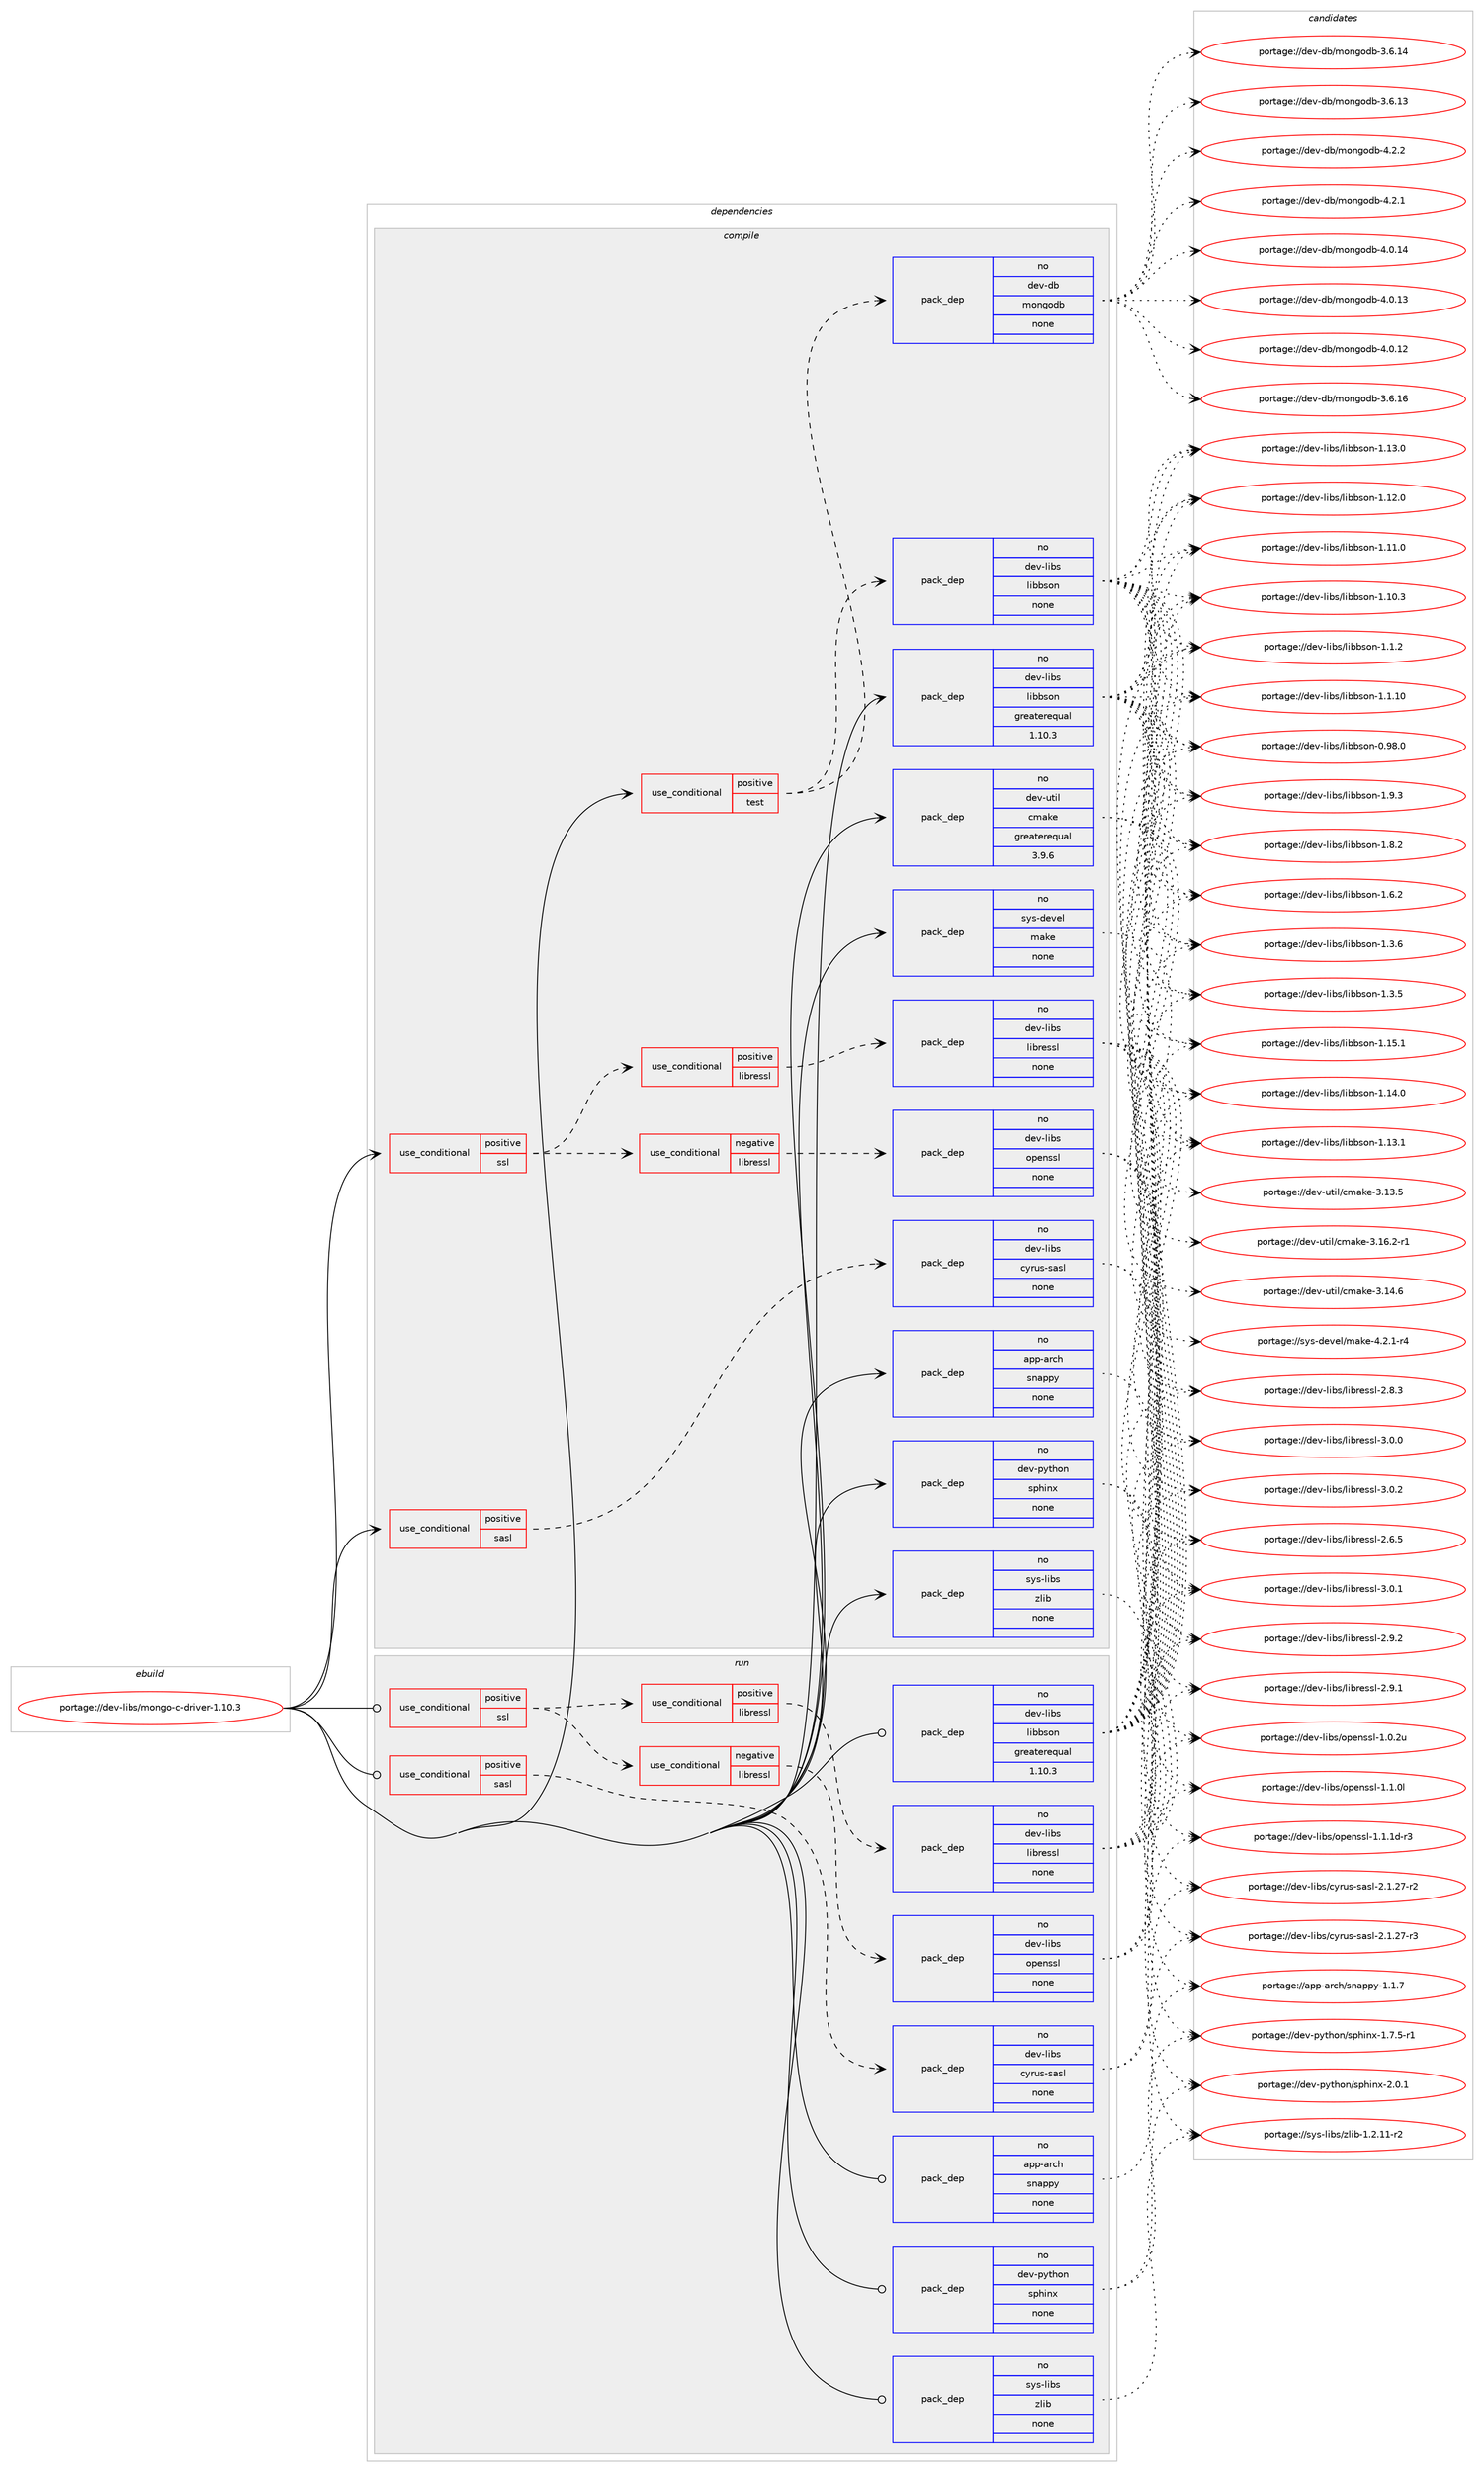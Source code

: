 digraph prolog {

# *************
# Graph options
# *************

newrank=true;
concentrate=true;
compound=true;
graph [rankdir=LR,fontname=Helvetica,fontsize=10,ranksep=1.5];#, ranksep=2.5, nodesep=0.2];
edge  [arrowhead=vee];
node  [fontname=Helvetica,fontsize=10];

# **********
# The ebuild
# **********

subgraph cluster_leftcol {
color=gray;
label=<<i>ebuild</i>>;
id [label="portage://dev-libs/mongo-c-driver-1.10.3", color=red, width=4, href="../dev-libs/mongo-c-driver-1.10.3.svg"];
}

# ****************
# The dependencies
# ****************

subgraph cluster_midcol {
color=gray;
label=<<i>dependencies</i>>;
subgraph cluster_compile {
fillcolor="#eeeeee";
style=filled;
label=<<i>compile</i>>;
subgraph cond124419 {
dependency509387 [label=<<TABLE BORDER="0" CELLBORDER="1" CELLSPACING="0" CELLPADDING="4"><TR><TD ROWSPAN="3" CELLPADDING="10">use_conditional</TD></TR><TR><TD>positive</TD></TR><TR><TD>sasl</TD></TR></TABLE>>, shape=none, color=red];
subgraph pack379774 {
dependency509388 [label=<<TABLE BORDER="0" CELLBORDER="1" CELLSPACING="0" CELLPADDING="4" WIDTH="220"><TR><TD ROWSPAN="6" CELLPADDING="30">pack_dep</TD></TR><TR><TD WIDTH="110">no</TD></TR><TR><TD>dev-libs</TD></TR><TR><TD>cyrus-sasl</TD></TR><TR><TD>none</TD></TR><TR><TD></TD></TR></TABLE>>, shape=none, color=blue];
}
dependency509387:e -> dependency509388:w [weight=20,style="dashed",arrowhead="vee"];
}
id:e -> dependency509387:w [weight=20,style="solid",arrowhead="vee"];
subgraph cond124420 {
dependency509389 [label=<<TABLE BORDER="0" CELLBORDER="1" CELLSPACING="0" CELLPADDING="4"><TR><TD ROWSPAN="3" CELLPADDING="10">use_conditional</TD></TR><TR><TD>positive</TD></TR><TR><TD>ssl</TD></TR></TABLE>>, shape=none, color=red];
subgraph cond124421 {
dependency509390 [label=<<TABLE BORDER="0" CELLBORDER="1" CELLSPACING="0" CELLPADDING="4"><TR><TD ROWSPAN="3" CELLPADDING="10">use_conditional</TD></TR><TR><TD>negative</TD></TR><TR><TD>libressl</TD></TR></TABLE>>, shape=none, color=red];
subgraph pack379775 {
dependency509391 [label=<<TABLE BORDER="0" CELLBORDER="1" CELLSPACING="0" CELLPADDING="4" WIDTH="220"><TR><TD ROWSPAN="6" CELLPADDING="30">pack_dep</TD></TR><TR><TD WIDTH="110">no</TD></TR><TR><TD>dev-libs</TD></TR><TR><TD>openssl</TD></TR><TR><TD>none</TD></TR><TR><TD></TD></TR></TABLE>>, shape=none, color=blue];
}
dependency509390:e -> dependency509391:w [weight=20,style="dashed",arrowhead="vee"];
}
dependency509389:e -> dependency509390:w [weight=20,style="dashed",arrowhead="vee"];
subgraph cond124422 {
dependency509392 [label=<<TABLE BORDER="0" CELLBORDER="1" CELLSPACING="0" CELLPADDING="4"><TR><TD ROWSPAN="3" CELLPADDING="10">use_conditional</TD></TR><TR><TD>positive</TD></TR><TR><TD>libressl</TD></TR></TABLE>>, shape=none, color=red];
subgraph pack379776 {
dependency509393 [label=<<TABLE BORDER="0" CELLBORDER="1" CELLSPACING="0" CELLPADDING="4" WIDTH="220"><TR><TD ROWSPAN="6" CELLPADDING="30">pack_dep</TD></TR><TR><TD WIDTH="110">no</TD></TR><TR><TD>dev-libs</TD></TR><TR><TD>libressl</TD></TR><TR><TD>none</TD></TR><TR><TD></TD></TR></TABLE>>, shape=none, color=blue];
}
dependency509392:e -> dependency509393:w [weight=20,style="dashed",arrowhead="vee"];
}
dependency509389:e -> dependency509392:w [weight=20,style="dashed",arrowhead="vee"];
}
id:e -> dependency509389:w [weight=20,style="solid",arrowhead="vee"];
subgraph cond124423 {
dependency509394 [label=<<TABLE BORDER="0" CELLBORDER="1" CELLSPACING="0" CELLPADDING="4"><TR><TD ROWSPAN="3" CELLPADDING="10">use_conditional</TD></TR><TR><TD>positive</TD></TR><TR><TD>test</TD></TR></TABLE>>, shape=none, color=red];
subgraph pack379777 {
dependency509395 [label=<<TABLE BORDER="0" CELLBORDER="1" CELLSPACING="0" CELLPADDING="4" WIDTH="220"><TR><TD ROWSPAN="6" CELLPADDING="30">pack_dep</TD></TR><TR><TD WIDTH="110">no</TD></TR><TR><TD>dev-db</TD></TR><TR><TD>mongodb</TD></TR><TR><TD>none</TD></TR><TR><TD></TD></TR></TABLE>>, shape=none, color=blue];
}
dependency509394:e -> dependency509395:w [weight=20,style="dashed",arrowhead="vee"];
subgraph pack379778 {
dependency509396 [label=<<TABLE BORDER="0" CELLBORDER="1" CELLSPACING="0" CELLPADDING="4" WIDTH="220"><TR><TD ROWSPAN="6" CELLPADDING="30">pack_dep</TD></TR><TR><TD WIDTH="110">no</TD></TR><TR><TD>dev-libs</TD></TR><TR><TD>libbson</TD></TR><TR><TD>none</TD></TR><TR><TD></TD></TR></TABLE>>, shape=none, color=blue];
}
dependency509394:e -> dependency509396:w [weight=20,style="dashed",arrowhead="vee"];
}
id:e -> dependency509394:w [weight=20,style="solid",arrowhead="vee"];
subgraph pack379779 {
dependency509397 [label=<<TABLE BORDER="0" CELLBORDER="1" CELLSPACING="0" CELLPADDING="4" WIDTH="220"><TR><TD ROWSPAN="6" CELLPADDING="30">pack_dep</TD></TR><TR><TD WIDTH="110">no</TD></TR><TR><TD>app-arch</TD></TR><TR><TD>snappy</TD></TR><TR><TD>none</TD></TR><TR><TD></TD></TR></TABLE>>, shape=none, color=blue];
}
id:e -> dependency509397:w [weight=20,style="solid",arrowhead="vee"];
subgraph pack379780 {
dependency509398 [label=<<TABLE BORDER="0" CELLBORDER="1" CELLSPACING="0" CELLPADDING="4" WIDTH="220"><TR><TD ROWSPAN="6" CELLPADDING="30">pack_dep</TD></TR><TR><TD WIDTH="110">no</TD></TR><TR><TD>dev-libs</TD></TR><TR><TD>libbson</TD></TR><TR><TD>greaterequal</TD></TR><TR><TD>1.10.3</TD></TR></TABLE>>, shape=none, color=blue];
}
id:e -> dependency509398:w [weight=20,style="solid",arrowhead="vee"];
subgraph pack379781 {
dependency509399 [label=<<TABLE BORDER="0" CELLBORDER="1" CELLSPACING="0" CELLPADDING="4" WIDTH="220"><TR><TD ROWSPAN="6" CELLPADDING="30">pack_dep</TD></TR><TR><TD WIDTH="110">no</TD></TR><TR><TD>dev-python</TD></TR><TR><TD>sphinx</TD></TR><TR><TD>none</TD></TR><TR><TD></TD></TR></TABLE>>, shape=none, color=blue];
}
id:e -> dependency509399:w [weight=20,style="solid",arrowhead="vee"];
subgraph pack379782 {
dependency509400 [label=<<TABLE BORDER="0" CELLBORDER="1" CELLSPACING="0" CELLPADDING="4" WIDTH="220"><TR><TD ROWSPAN="6" CELLPADDING="30">pack_dep</TD></TR><TR><TD WIDTH="110">no</TD></TR><TR><TD>dev-util</TD></TR><TR><TD>cmake</TD></TR><TR><TD>greaterequal</TD></TR><TR><TD>3.9.6</TD></TR></TABLE>>, shape=none, color=blue];
}
id:e -> dependency509400:w [weight=20,style="solid",arrowhead="vee"];
subgraph pack379783 {
dependency509401 [label=<<TABLE BORDER="0" CELLBORDER="1" CELLSPACING="0" CELLPADDING="4" WIDTH="220"><TR><TD ROWSPAN="6" CELLPADDING="30">pack_dep</TD></TR><TR><TD WIDTH="110">no</TD></TR><TR><TD>sys-devel</TD></TR><TR><TD>make</TD></TR><TR><TD>none</TD></TR><TR><TD></TD></TR></TABLE>>, shape=none, color=blue];
}
id:e -> dependency509401:w [weight=20,style="solid",arrowhead="vee"];
subgraph pack379784 {
dependency509402 [label=<<TABLE BORDER="0" CELLBORDER="1" CELLSPACING="0" CELLPADDING="4" WIDTH="220"><TR><TD ROWSPAN="6" CELLPADDING="30">pack_dep</TD></TR><TR><TD WIDTH="110">no</TD></TR><TR><TD>sys-libs</TD></TR><TR><TD>zlib</TD></TR><TR><TD>none</TD></TR><TR><TD></TD></TR></TABLE>>, shape=none, color=blue];
}
id:e -> dependency509402:w [weight=20,style="solid",arrowhead="vee"];
}
subgraph cluster_compileandrun {
fillcolor="#eeeeee";
style=filled;
label=<<i>compile and run</i>>;
}
subgraph cluster_run {
fillcolor="#eeeeee";
style=filled;
label=<<i>run</i>>;
subgraph cond124424 {
dependency509403 [label=<<TABLE BORDER="0" CELLBORDER="1" CELLSPACING="0" CELLPADDING="4"><TR><TD ROWSPAN="3" CELLPADDING="10">use_conditional</TD></TR><TR><TD>positive</TD></TR><TR><TD>sasl</TD></TR></TABLE>>, shape=none, color=red];
subgraph pack379785 {
dependency509404 [label=<<TABLE BORDER="0" CELLBORDER="1" CELLSPACING="0" CELLPADDING="4" WIDTH="220"><TR><TD ROWSPAN="6" CELLPADDING="30">pack_dep</TD></TR><TR><TD WIDTH="110">no</TD></TR><TR><TD>dev-libs</TD></TR><TR><TD>cyrus-sasl</TD></TR><TR><TD>none</TD></TR><TR><TD></TD></TR></TABLE>>, shape=none, color=blue];
}
dependency509403:e -> dependency509404:w [weight=20,style="dashed",arrowhead="vee"];
}
id:e -> dependency509403:w [weight=20,style="solid",arrowhead="odot"];
subgraph cond124425 {
dependency509405 [label=<<TABLE BORDER="0" CELLBORDER="1" CELLSPACING="0" CELLPADDING="4"><TR><TD ROWSPAN="3" CELLPADDING="10">use_conditional</TD></TR><TR><TD>positive</TD></TR><TR><TD>ssl</TD></TR></TABLE>>, shape=none, color=red];
subgraph cond124426 {
dependency509406 [label=<<TABLE BORDER="0" CELLBORDER="1" CELLSPACING="0" CELLPADDING="4"><TR><TD ROWSPAN="3" CELLPADDING="10">use_conditional</TD></TR><TR><TD>negative</TD></TR><TR><TD>libressl</TD></TR></TABLE>>, shape=none, color=red];
subgraph pack379786 {
dependency509407 [label=<<TABLE BORDER="0" CELLBORDER="1" CELLSPACING="0" CELLPADDING="4" WIDTH="220"><TR><TD ROWSPAN="6" CELLPADDING="30">pack_dep</TD></TR><TR><TD WIDTH="110">no</TD></TR><TR><TD>dev-libs</TD></TR><TR><TD>openssl</TD></TR><TR><TD>none</TD></TR><TR><TD></TD></TR></TABLE>>, shape=none, color=blue];
}
dependency509406:e -> dependency509407:w [weight=20,style="dashed",arrowhead="vee"];
}
dependency509405:e -> dependency509406:w [weight=20,style="dashed",arrowhead="vee"];
subgraph cond124427 {
dependency509408 [label=<<TABLE BORDER="0" CELLBORDER="1" CELLSPACING="0" CELLPADDING="4"><TR><TD ROWSPAN="3" CELLPADDING="10">use_conditional</TD></TR><TR><TD>positive</TD></TR><TR><TD>libressl</TD></TR></TABLE>>, shape=none, color=red];
subgraph pack379787 {
dependency509409 [label=<<TABLE BORDER="0" CELLBORDER="1" CELLSPACING="0" CELLPADDING="4" WIDTH="220"><TR><TD ROWSPAN="6" CELLPADDING="30">pack_dep</TD></TR><TR><TD WIDTH="110">no</TD></TR><TR><TD>dev-libs</TD></TR><TR><TD>libressl</TD></TR><TR><TD>none</TD></TR><TR><TD></TD></TR></TABLE>>, shape=none, color=blue];
}
dependency509408:e -> dependency509409:w [weight=20,style="dashed",arrowhead="vee"];
}
dependency509405:e -> dependency509408:w [weight=20,style="dashed",arrowhead="vee"];
}
id:e -> dependency509405:w [weight=20,style="solid",arrowhead="odot"];
subgraph pack379788 {
dependency509410 [label=<<TABLE BORDER="0" CELLBORDER="1" CELLSPACING="0" CELLPADDING="4" WIDTH="220"><TR><TD ROWSPAN="6" CELLPADDING="30">pack_dep</TD></TR><TR><TD WIDTH="110">no</TD></TR><TR><TD>app-arch</TD></TR><TR><TD>snappy</TD></TR><TR><TD>none</TD></TR><TR><TD></TD></TR></TABLE>>, shape=none, color=blue];
}
id:e -> dependency509410:w [weight=20,style="solid",arrowhead="odot"];
subgraph pack379789 {
dependency509411 [label=<<TABLE BORDER="0" CELLBORDER="1" CELLSPACING="0" CELLPADDING="4" WIDTH="220"><TR><TD ROWSPAN="6" CELLPADDING="30">pack_dep</TD></TR><TR><TD WIDTH="110">no</TD></TR><TR><TD>dev-libs</TD></TR><TR><TD>libbson</TD></TR><TR><TD>greaterequal</TD></TR><TR><TD>1.10.3</TD></TR></TABLE>>, shape=none, color=blue];
}
id:e -> dependency509411:w [weight=20,style="solid",arrowhead="odot"];
subgraph pack379790 {
dependency509412 [label=<<TABLE BORDER="0" CELLBORDER="1" CELLSPACING="0" CELLPADDING="4" WIDTH="220"><TR><TD ROWSPAN="6" CELLPADDING="30">pack_dep</TD></TR><TR><TD WIDTH="110">no</TD></TR><TR><TD>dev-python</TD></TR><TR><TD>sphinx</TD></TR><TR><TD>none</TD></TR><TR><TD></TD></TR></TABLE>>, shape=none, color=blue];
}
id:e -> dependency509412:w [weight=20,style="solid",arrowhead="odot"];
subgraph pack379791 {
dependency509413 [label=<<TABLE BORDER="0" CELLBORDER="1" CELLSPACING="0" CELLPADDING="4" WIDTH="220"><TR><TD ROWSPAN="6" CELLPADDING="30">pack_dep</TD></TR><TR><TD WIDTH="110">no</TD></TR><TR><TD>sys-libs</TD></TR><TR><TD>zlib</TD></TR><TR><TD>none</TD></TR><TR><TD></TD></TR></TABLE>>, shape=none, color=blue];
}
id:e -> dependency509413:w [weight=20,style="solid",arrowhead="odot"];
}
}

# **************
# The candidates
# **************

subgraph cluster_choices {
rank=same;
color=gray;
label=<<i>candidates</i>>;

subgraph choice379774 {
color=black;
nodesep=1;
choice100101118451081059811547991211141171154511597115108455046494650554511451 [label="portage://dev-libs/cyrus-sasl-2.1.27-r3", color=red, width=4,href="../dev-libs/cyrus-sasl-2.1.27-r3.svg"];
choice100101118451081059811547991211141171154511597115108455046494650554511450 [label="portage://dev-libs/cyrus-sasl-2.1.27-r2", color=red, width=4,href="../dev-libs/cyrus-sasl-2.1.27-r2.svg"];
dependency509388:e -> choice100101118451081059811547991211141171154511597115108455046494650554511451:w [style=dotted,weight="100"];
dependency509388:e -> choice100101118451081059811547991211141171154511597115108455046494650554511450:w [style=dotted,weight="100"];
}
subgraph choice379775 {
color=black;
nodesep=1;
choice1001011184510810598115471111121011101151151084549464946491004511451 [label="portage://dev-libs/openssl-1.1.1d-r3", color=red, width=4,href="../dev-libs/openssl-1.1.1d-r3.svg"];
choice100101118451081059811547111112101110115115108454946494648108 [label="portage://dev-libs/openssl-1.1.0l", color=red, width=4,href="../dev-libs/openssl-1.1.0l.svg"];
choice100101118451081059811547111112101110115115108454946484650117 [label="portage://dev-libs/openssl-1.0.2u", color=red, width=4,href="../dev-libs/openssl-1.0.2u.svg"];
dependency509391:e -> choice1001011184510810598115471111121011101151151084549464946491004511451:w [style=dotted,weight="100"];
dependency509391:e -> choice100101118451081059811547111112101110115115108454946494648108:w [style=dotted,weight="100"];
dependency509391:e -> choice100101118451081059811547111112101110115115108454946484650117:w [style=dotted,weight="100"];
}
subgraph choice379776 {
color=black;
nodesep=1;
choice10010111845108105981154710810598114101115115108455146484650 [label="portage://dev-libs/libressl-3.0.2", color=red, width=4,href="../dev-libs/libressl-3.0.2.svg"];
choice10010111845108105981154710810598114101115115108455146484649 [label="portage://dev-libs/libressl-3.0.1", color=red, width=4,href="../dev-libs/libressl-3.0.1.svg"];
choice10010111845108105981154710810598114101115115108455146484648 [label="portage://dev-libs/libressl-3.0.0", color=red, width=4,href="../dev-libs/libressl-3.0.0.svg"];
choice10010111845108105981154710810598114101115115108455046574650 [label="portage://dev-libs/libressl-2.9.2", color=red, width=4,href="../dev-libs/libressl-2.9.2.svg"];
choice10010111845108105981154710810598114101115115108455046574649 [label="portage://dev-libs/libressl-2.9.1", color=red, width=4,href="../dev-libs/libressl-2.9.1.svg"];
choice10010111845108105981154710810598114101115115108455046564651 [label="portage://dev-libs/libressl-2.8.3", color=red, width=4,href="../dev-libs/libressl-2.8.3.svg"];
choice10010111845108105981154710810598114101115115108455046544653 [label="portage://dev-libs/libressl-2.6.5", color=red, width=4,href="../dev-libs/libressl-2.6.5.svg"];
dependency509393:e -> choice10010111845108105981154710810598114101115115108455146484650:w [style=dotted,weight="100"];
dependency509393:e -> choice10010111845108105981154710810598114101115115108455146484649:w [style=dotted,weight="100"];
dependency509393:e -> choice10010111845108105981154710810598114101115115108455146484648:w [style=dotted,weight="100"];
dependency509393:e -> choice10010111845108105981154710810598114101115115108455046574650:w [style=dotted,weight="100"];
dependency509393:e -> choice10010111845108105981154710810598114101115115108455046574649:w [style=dotted,weight="100"];
dependency509393:e -> choice10010111845108105981154710810598114101115115108455046564651:w [style=dotted,weight="100"];
dependency509393:e -> choice10010111845108105981154710810598114101115115108455046544653:w [style=dotted,weight="100"];
}
subgraph choice379777 {
color=black;
nodesep=1;
choice10010111845100984710911111010311110098455246504650 [label="portage://dev-db/mongodb-4.2.2", color=red, width=4,href="../dev-db/mongodb-4.2.2.svg"];
choice10010111845100984710911111010311110098455246504649 [label="portage://dev-db/mongodb-4.2.1", color=red, width=4,href="../dev-db/mongodb-4.2.1.svg"];
choice1001011184510098471091111101031111009845524648464952 [label="portage://dev-db/mongodb-4.0.14", color=red, width=4,href="../dev-db/mongodb-4.0.14.svg"];
choice1001011184510098471091111101031111009845524648464951 [label="portage://dev-db/mongodb-4.0.13", color=red, width=4,href="../dev-db/mongodb-4.0.13.svg"];
choice1001011184510098471091111101031111009845524648464950 [label="portage://dev-db/mongodb-4.0.12", color=red, width=4,href="../dev-db/mongodb-4.0.12.svg"];
choice1001011184510098471091111101031111009845514654464954 [label="portage://dev-db/mongodb-3.6.16", color=red, width=4,href="../dev-db/mongodb-3.6.16.svg"];
choice1001011184510098471091111101031111009845514654464952 [label="portage://dev-db/mongodb-3.6.14", color=red, width=4,href="../dev-db/mongodb-3.6.14.svg"];
choice1001011184510098471091111101031111009845514654464951 [label="portage://dev-db/mongodb-3.6.13", color=red, width=4,href="../dev-db/mongodb-3.6.13.svg"];
dependency509395:e -> choice10010111845100984710911111010311110098455246504650:w [style=dotted,weight="100"];
dependency509395:e -> choice10010111845100984710911111010311110098455246504649:w [style=dotted,weight="100"];
dependency509395:e -> choice1001011184510098471091111101031111009845524648464952:w [style=dotted,weight="100"];
dependency509395:e -> choice1001011184510098471091111101031111009845524648464951:w [style=dotted,weight="100"];
dependency509395:e -> choice1001011184510098471091111101031111009845524648464950:w [style=dotted,weight="100"];
dependency509395:e -> choice1001011184510098471091111101031111009845514654464954:w [style=dotted,weight="100"];
dependency509395:e -> choice1001011184510098471091111101031111009845514654464952:w [style=dotted,weight="100"];
dependency509395:e -> choice1001011184510098471091111101031111009845514654464951:w [style=dotted,weight="100"];
}
subgraph choice379778 {
color=black;
nodesep=1;
choice1001011184510810598115471081059898115111110454946574651 [label="portage://dev-libs/libbson-1.9.3", color=red, width=4,href="../dev-libs/libbson-1.9.3.svg"];
choice1001011184510810598115471081059898115111110454946564650 [label="portage://dev-libs/libbson-1.8.2", color=red, width=4,href="../dev-libs/libbson-1.8.2.svg"];
choice1001011184510810598115471081059898115111110454946544650 [label="portage://dev-libs/libbson-1.6.2", color=red, width=4,href="../dev-libs/libbson-1.6.2.svg"];
choice1001011184510810598115471081059898115111110454946514654 [label="portage://dev-libs/libbson-1.3.6", color=red, width=4,href="../dev-libs/libbson-1.3.6.svg"];
choice1001011184510810598115471081059898115111110454946514653 [label="portage://dev-libs/libbson-1.3.5", color=red, width=4,href="../dev-libs/libbson-1.3.5.svg"];
choice100101118451081059811547108105989811511111045494649534649 [label="portage://dev-libs/libbson-1.15.1", color=red, width=4,href="../dev-libs/libbson-1.15.1.svg"];
choice100101118451081059811547108105989811511111045494649524648 [label="portage://dev-libs/libbson-1.14.0", color=red, width=4,href="../dev-libs/libbson-1.14.0.svg"];
choice100101118451081059811547108105989811511111045494649514649 [label="portage://dev-libs/libbson-1.13.1", color=red, width=4,href="../dev-libs/libbson-1.13.1.svg"];
choice100101118451081059811547108105989811511111045494649514648 [label="portage://dev-libs/libbson-1.13.0", color=red, width=4,href="../dev-libs/libbson-1.13.0.svg"];
choice100101118451081059811547108105989811511111045494649504648 [label="portage://dev-libs/libbson-1.12.0", color=red, width=4,href="../dev-libs/libbson-1.12.0.svg"];
choice100101118451081059811547108105989811511111045494649494648 [label="portage://dev-libs/libbson-1.11.0", color=red, width=4,href="../dev-libs/libbson-1.11.0.svg"];
choice100101118451081059811547108105989811511111045494649484651 [label="portage://dev-libs/libbson-1.10.3", color=red, width=4,href="../dev-libs/libbson-1.10.3.svg"];
choice1001011184510810598115471081059898115111110454946494650 [label="portage://dev-libs/libbson-1.1.2", color=red, width=4,href="../dev-libs/libbson-1.1.2.svg"];
choice100101118451081059811547108105989811511111045494649464948 [label="portage://dev-libs/libbson-1.1.10", color=red, width=4,href="../dev-libs/libbson-1.1.10.svg"];
choice100101118451081059811547108105989811511111045484657564648 [label="portage://dev-libs/libbson-0.98.0", color=red, width=4,href="../dev-libs/libbson-0.98.0.svg"];
dependency509396:e -> choice1001011184510810598115471081059898115111110454946574651:w [style=dotted,weight="100"];
dependency509396:e -> choice1001011184510810598115471081059898115111110454946564650:w [style=dotted,weight="100"];
dependency509396:e -> choice1001011184510810598115471081059898115111110454946544650:w [style=dotted,weight="100"];
dependency509396:e -> choice1001011184510810598115471081059898115111110454946514654:w [style=dotted,weight="100"];
dependency509396:e -> choice1001011184510810598115471081059898115111110454946514653:w [style=dotted,weight="100"];
dependency509396:e -> choice100101118451081059811547108105989811511111045494649534649:w [style=dotted,weight="100"];
dependency509396:e -> choice100101118451081059811547108105989811511111045494649524648:w [style=dotted,weight="100"];
dependency509396:e -> choice100101118451081059811547108105989811511111045494649514649:w [style=dotted,weight="100"];
dependency509396:e -> choice100101118451081059811547108105989811511111045494649514648:w [style=dotted,weight="100"];
dependency509396:e -> choice100101118451081059811547108105989811511111045494649504648:w [style=dotted,weight="100"];
dependency509396:e -> choice100101118451081059811547108105989811511111045494649494648:w [style=dotted,weight="100"];
dependency509396:e -> choice100101118451081059811547108105989811511111045494649484651:w [style=dotted,weight="100"];
dependency509396:e -> choice1001011184510810598115471081059898115111110454946494650:w [style=dotted,weight="100"];
dependency509396:e -> choice100101118451081059811547108105989811511111045494649464948:w [style=dotted,weight="100"];
dependency509396:e -> choice100101118451081059811547108105989811511111045484657564648:w [style=dotted,weight="100"];
}
subgraph choice379779 {
color=black;
nodesep=1;
choice971121124597114991044711511097112112121454946494655 [label="portage://app-arch/snappy-1.1.7", color=red, width=4,href="../app-arch/snappy-1.1.7.svg"];
dependency509397:e -> choice971121124597114991044711511097112112121454946494655:w [style=dotted,weight="100"];
}
subgraph choice379780 {
color=black;
nodesep=1;
choice1001011184510810598115471081059898115111110454946574651 [label="portage://dev-libs/libbson-1.9.3", color=red, width=4,href="../dev-libs/libbson-1.9.3.svg"];
choice1001011184510810598115471081059898115111110454946564650 [label="portage://dev-libs/libbson-1.8.2", color=red, width=4,href="../dev-libs/libbson-1.8.2.svg"];
choice1001011184510810598115471081059898115111110454946544650 [label="portage://dev-libs/libbson-1.6.2", color=red, width=4,href="../dev-libs/libbson-1.6.2.svg"];
choice1001011184510810598115471081059898115111110454946514654 [label="portage://dev-libs/libbson-1.3.6", color=red, width=4,href="../dev-libs/libbson-1.3.6.svg"];
choice1001011184510810598115471081059898115111110454946514653 [label="portage://dev-libs/libbson-1.3.5", color=red, width=4,href="../dev-libs/libbson-1.3.5.svg"];
choice100101118451081059811547108105989811511111045494649534649 [label="portage://dev-libs/libbson-1.15.1", color=red, width=4,href="../dev-libs/libbson-1.15.1.svg"];
choice100101118451081059811547108105989811511111045494649524648 [label="portage://dev-libs/libbson-1.14.0", color=red, width=4,href="../dev-libs/libbson-1.14.0.svg"];
choice100101118451081059811547108105989811511111045494649514649 [label="portage://dev-libs/libbson-1.13.1", color=red, width=4,href="../dev-libs/libbson-1.13.1.svg"];
choice100101118451081059811547108105989811511111045494649514648 [label="portage://dev-libs/libbson-1.13.0", color=red, width=4,href="../dev-libs/libbson-1.13.0.svg"];
choice100101118451081059811547108105989811511111045494649504648 [label="portage://dev-libs/libbson-1.12.0", color=red, width=4,href="../dev-libs/libbson-1.12.0.svg"];
choice100101118451081059811547108105989811511111045494649494648 [label="portage://dev-libs/libbson-1.11.0", color=red, width=4,href="../dev-libs/libbson-1.11.0.svg"];
choice100101118451081059811547108105989811511111045494649484651 [label="portage://dev-libs/libbson-1.10.3", color=red, width=4,href="../dev-libs/libbson-1.10.3.svg"];
choice1001011184510810598115471081059898115111110454946494650 [label="portage://dev-libs/libbson-1.1.2", color=red, width=4,href="../dev-libs/libbson-1.1.2.svg"];
choice100101118451081059811547108105989811511111045494649464948 [label="portage://dev-libs/libbson-1.1.10", color=red, width=4,href="../dev-libs/libbson-1.1.10.svg"];
choice100101118451081059811547108105989811511111045484657564648 [label="portage://dev-libs/libbson-0.98.0", color=red, width=4,href="../dev-libs/libbson-0.98.0.svg"];
dependency509398:e -> choice1001011184510810598115471081059898115111110454946574651:w [style=dotted,weight="100"];
dependency509398:e -> choice1001011184510810598115471081059898115111110454946564650:w [style=dotted,weight="100"];
dependency509398:e -> choice1001011184510810598115471081059898115111110454946544650:w [style=dotted,weight="100"];
dependency509398:e -> choice1001011184510810598115471081059898115111110454946514654:w [style=dotted,weight="100"];
dependency509398:e -> choice1001011184510810598115471081059898115111110454946514653:w [style=dotted,weight="100"];
dependency509398:e -> choice100101118451081059811547108105989811511111045494649534649:w [style=dotted,weight="100"];
dependency509398:e -> choice100101118451081059811547108105989811511111045494649524648:w [style=dotted,weight="100"];
dependency509398:e -> choice100101118451081059811547108105989811511111045494649514649:w [style=dotted,weight="100"];
dependency509398:e -> choice100101118451081059811547108105989811511111045494649514648:w [style=dotted,weight="100"];
dependency509398:e -> choice100101118451081059811547108105989811511111045494649504648:w [style=dotted,weight="100"];
dependency509398:e -> choice100101118451081059811547108105989811511111045494649494648:w [style=dotted,weight="100"];
dependency509398:e -> choice100101118451081059811547108105989811511111045494649484651:w [style=dotted,weight="100"];
dependency509398:e -> choice1001011184510810598115471081059898115111110454946494650:w [style=dotted,weight="100"];
dependency509398:e -> choice100101118451081059811547108105989811511111045494649464948:w [style=dotted,weight="100"];
dependency509398:e -> choice100101118451081059811547108105989811511111045484657564648:w [style=dotted,weight="100"];
}
subgraph choice379781 {
color=black;
nodesep=1;
choice1001011184511212111610411111047115112104105110120455046484649 [label="portage://dev-python/sphinx-2.0.1", color=red, width=4,href="../dev-python/sphinx-2.0.1.svg"];
choice10010111845112121116104111110471151121041051101204549465546534511449 [label="portage://dev-python/sphinx-1.7.5-r1", color=red, width=4,href="../dev-python/sphinx-1.7.5-r1.svg"];
dependency509399:e -> choice1001011184511212111610411111047115112104105110120455046484649:w [style=dotted,weight="100"];
dependency509399:e -> choice10010111845112121116104111110471151121041051101204549465546534511449:w [style=dotted,weight="100"];
}
subgraph choice379782 {
color=black;
nodesep=1;
choice10010111845117116105108479910997107101455146495446504511449 [label="portage://dev-util/cmake-3.16.2-r1", color=red, width=4,href="../dev-util/cmake-3.16.2-r1.svg"];
choice1001011184511711610510847991099710710145514649524654 [label="portage://dev-util/cmake-3.14.6", color=red, width=4,href="../dev-util/cmake-3.14.6.svg"];
choice1001011184511711610510847991099710710145514649514653 [label="portage://dev-util/cmake-3.13.5", color=red, width=4,href="../dev-util/cmake-3.13.5.svg"];
dependency509400:e -> choice10010111845117116105108479910997107101455146495446504511449:w [style=dotted,weight="100"];
dependency509400:e -> choice1001011184511711610510847991099710710145514649524654:w [style=dotted,weight="100"];
dependency509400:e -> choice1001011184511711610510847991099710710145514649514653:w [style=dotted,weight="100"];
}
subgraph choice379783 {
color=black;
nodesep=1;
choice1151211154510010111810110847109971071014552465046494511452 [label="portage://sys-devel/make-4.2.1-r4", color=red, width=4,href="../sys-devel/make-4.2.1-r4.svg"];
dependency509401:e -> choice1151211154510010111810110847109971071014552465046494511452:w [style=dotted,weight="100"];
}
subgraph choice379784 {
color=black;
nodesep=1;
choice11512111545108105981154712210810598454946504649494511450 [label="portage://sys-libs/zlib-1.2.11-r2", color=red, width=4,href="../sys-libs/zlib-1.2.11-r2.svg"];
dependency509402:e -> choice11512111545108105981154712210810598454946504649494511450:w [style=dotted,weight="100"];
}
subgraph choice379785 {
color=black;
nodesep=1;
choice100101118451081059811547991211141171154511597115108455046494650554511451 [label="portage://dev-libs/cyrus-sasl-2.1.27-r3", color=red, width=4,href="../dev-libs/cyrus-sasl-2.1.27-r3.svg"];
choice100101118451081059811547991211141171154511597115108455046494650554511450 [label="portage://dev-libs/cyrus-sasl-2.1.27-r2", color=red, width=4,href="../dev-libs/cyrus-sasl-2.1.27-r2.svg"];
dependency509404:e -> choice100101118451081059811547991211141171154511597115108455046494650554511451:w [style=dotted,weight="100"];
dependency509404:e -> choice100101118451081059811547991211141171154511597115108455046494650554511450:w [style=dotted,weight="100"];
}
subgraph choice379786 {
color=black;
nodesep=1;
choice1001011184510810598115471111121011101151151084549464946491004511451 [label="portage://dev-libs/openssl-1.1.1d-r3", color=red, width=4,href="../dev-libs/openssl-1.1.1d-r3.svg"];
choice100101118451081059811547111112101110115115108454946494648108 [label="portage://dev-libs/openssl-1.1.0l", color=red, width=4,href="../dev-libs/openssl-1.1.0l.svg"];
choice100101118451081059811547111112101110115115108454946484650117 [label="portage://dev-libs/openssl-1.0.2u", color=red, width=4,href="../dev-libs/openssl-1.0.2u.svg"];
dependency509407:e -> choice1001011184510810598115471111121011101151151084549464946491004511451:w [style=dotted,weight="100"];
dependency509407:e -> choice100101118451081059811547111112101110115115108454946494648108:w [style=dotted,weight="100"];
dependency509407:e -> choice100101118451081059811547111112101110115115108454946484650117:w [style=dotted,weight="100"];
}
subgraph choice379787 {
color=black;
nodesep=1;
choice10010111845108105981154710810598114101115115108455146484650 [label="portage://dev-libs/libressl-3.0.2", color=red, width=4,href="../dev-libs/libressl-3.0.2.svg"];
choice10010111845108105981154710810598114101115115108455146484649 [label="portage://dev-libs/libressl-3.0.1", color=red, width=4,href="../dev-libs/libressl-3.0.1.svg"];
choice10010111845108105981154710810598114101115115108455146484648 [label="portage://dev-libs/libressl-3.0.0", color=red, width=4,href="../dev-libs/libressl-3.0.0.svg"];
choice10010111845108105981154710810598114101115115108455046574650 [label="portage://dev-libs/libressl-2.9.2", color=red, width=4,href="../dev-libs/libressl-2.9.2.svg"];
choice10010111845108105981154710810598114101115115108455046574649 [label="portage://dev-libs/libressl-2.9.1", color=red, width=4,href="../dev-libs/libressl-2.9.1.svg"];
choice10010111845108105981154710810598114101115115108455046564651 [label="portage://dev-libs/libressl-2.8.3", color=red, width=4,href="../dev-libs/libressl-2.8.3.svg"];
choice10010111845108105981154710810598114101115115108455046544653 [label="portage://dev-libs/libressl-2.6.5", color=red, width=4,href="../dev-libs/libressl-2.6.5.svg"];
dependency509409:e -> choice10010111845108105981154710810598114101115115108455146484650:w [style=dotted,weight="100"];
dependency509409:e -> choice10010111845108105981154710810598114101115115108455146484649:w [style=dotted,weight="100"];
dependency509409:e -> choice10010111845108105981154710810598114101115115108455146484648:w [style=dotted,weight="100"];
dependency509409:e -> choice10010111845108105981154710810598114101115115108455046574650:w [style=dotted,weight="100"];
dependency509409:e -> choice10010111845108105981154710810598114101115115108455046574649:w [style=dotted,weight="100"];
dependency509409:e -> choice10010111845108105981154710810598114101115115108455046564651:w [style=dotted,weight="100"];
dependency509409:e -> choice10010111845108105981154710810598114101115115108455046544653:w [style=dotted,weight="100"];
}
subgraph choice379788 {
color=black;
nodesep=1;
choice971121124597114991044711511097112112121454946494655 [label="portage://app-arch/snappy-1.1.7", color=red, width=4,href="../app-arch/snappy-1.1.7.svg"];
dependency509410:e -> choice971121124597114991044711511097112112121454946494655:w [style=dotted,weight="100"];
}
subgraph choice379789 {
color=black;
nodesep=1;
choice1001011184510810598115471081059898115111110454946574651 [label="portage://dev-libs/libbson-1.9.3", color=red, width=4,href="../dev-libs/libbson-1.9.3.svg"];
choice1001011184510810598115471081059898115111110454946564650 [label="portage://dev-libs/libbson-1.8.2", color=red, width=4,href="../dev-libs/libbson-1.8.2.svg"];
choice1001011184510810598115471081059898115111110454946544650 [label="portage://dev-libs/libbson-1.6.2", color=red, width=4,href="../dev-libs/libbson-1.6.2.svg"];
choice1001011184510810598115471081059898115111110454946514654 [label="portage://dev-libs/libbson-1.3.6", color=red, width=4,href="../dev-libs/libbson-1.3.6.svg"];
choice1001011184510810598115471081059898115111110454946514653 [label="portage://dev-libs/libbson-1.3.5", color=red, width=4,href="../dev-libs/libbson-1.3.5.svg"];
choice100101118451081059811547108105989811511111045494649534649 [label="portage://dev-libs/libbson-1.15.1", color=red, width=4,href="../dev-libs/libbson-1.15.1.svg"];
choice100101118451081059811547108105989811511111045494649524648 [label="portage://dev-libs/libbson-1.14.0", color=red, width=4,href="../dev-libs/libbson-1.14.0.svg"];
choice100101118451081059811547108105989811511111045494649514649 [label="portage://dev-libs/libbson-1.13.1", color=red, width=4,href="../dev-libs/libbson-1.13.1.svg"];
choice100101118451081059811547108105989811511111045494649514648 [label="portage://dev-libs/libbson-1.13.0", color=red, width=4,href="../dev-libs/libbson-1.13.0.svg"];
choice100101118451081059811547108105989811511111045494649504648 [label="portage://dev-libs/libbson-1.12.0", color=red, width=4,href="../dev-libs/libbson-1.12.0.svg"];
choice100101118451081059811547108105989811511111045494649494648 [label="portage://dev-libs/libbson-1.11.0", color=red, width=4,href="../dev-libs/libbson-1.11.0.svg"];
choice100101118451081059811547108105989811511111045494649484651 [label="portage://dev-libs/libbson-1.10.3", color=red, width=4,href="../dev-libs/libbson-1.10.3.svg"];
choice1001011184510810598115471081059898115111110454946494650 [label="portage://dev-libs/libbson-1.1.2", color=red, width=4,href="../dev-libs/libbson-1.1.2.svg"];
choice100101118451081059811547108105989811511111045494649464948 [label="portage://dev-libs/libbson-1.1.10", color=red, width=4,href="../dev-libs/libbson-1.1.10.svg"];
choice100101118451081059811547108105989811511111045484657564648 [label="portage://dev-libs/libbson-0.98.0", color=red, width=4,href="../dev-libs/libbson-0.98.0.svg"];
dependency509411:e -> choice1001011184510810598115471081059898115111110454946574651:w [style=dotted,weight="100"];
dependency509411:e -> choice1001011184510810598115471081059898115111110454946564650:w [style=dotted,weight="100"];
dependency509411:e -> choice1001011184510810598115471081059898115111110454946544650:w [style=dotted,weight="100"];
dependency509411:e -> choice1001011184510810598115471081059898115111110454946514654:w [style=dotted,weight="100"];
dependency509411:e -> choice1001011184510810598115471081059898115111110454946514653:w [style=dotted,weight="100"];
dependency509411:e -> choice100101118451081059811547108105989811511111045494649534649:w [style=dotted,weight="100"];
dependency509411:e -> choice100101118451081059811547108105989811511111045494649524648:w [style=dotted,weight="100"];
dependency509411:e -> choice100101118451081059811547108105989811511111045494649514649:w [style=dotted,weight="100"];
dependency509411:e -> choice100101118451081059811547108105989811511111045494649514648:w [style=dotted,weight="100"];
dependency509411:e -> choice100101118451081059811547108105989811511111045494649504648:w [style=dotted,weight="100"];
dependency509411:e -> choice100101118451081059811547108105989811511111045494649494648:w [style=dotted,weight="100"];
dependency509411:e -> choice100101118451081059811547108105989811511111045494649484651:w [style=dotted,weight="100"];
dependency509411:e -> choice1001011184510810598115471081059898115111110454946494650:w [style=dotted,weight="100"];
dependency509411:e -> choice100101118451081059811547108105989811511111045494649464948:w [style=dotted,weight="100"];
dependency509411:e -> choice100101118451081059811547108105989811511111045484657564648:w [style=dotted,weight="100"];
}
subgraph choice379790 {
color=black;
nodesep=1;
choice1001011184511212111610411111047115112104105110120455046484649 [label="portage://dev-python/sphinx-2.0.1", color=red, width=4,href="../dev-python/sphinx-2.0.1.svg"];
choice10010111845112121116104111110471151121041051101204549465546534511449 [label="portage://dev-python/sphinx-1.7.5-r1", color=red, width=4,href="../dev-python/sphinx-1.7.5-r1.svg"];
dependency509412:e -> choice1001011184511212111610411111047115112104105110120455046484649:w [style=dotted,weight="100"];
dependency509412:e -> choice10010111845112121116104111110471151121041051101204549465546534511449:w [style=dotted,weight="100"];
}
subgraph choice379791 {
color=black;
nodesep=1;
choice11512111545108105981154712210810598454946504649494511450 [label="portage://sys-libs/zlib-1.2.11-r2", color=red, width=4,href="../sys-libs/zlib-1.2.11-r2.svg"];
dependency509413:e -> choice11512111545108105981154712210810598454946504649494511450:w [style=dotted,weight="100"];
}
}

}
